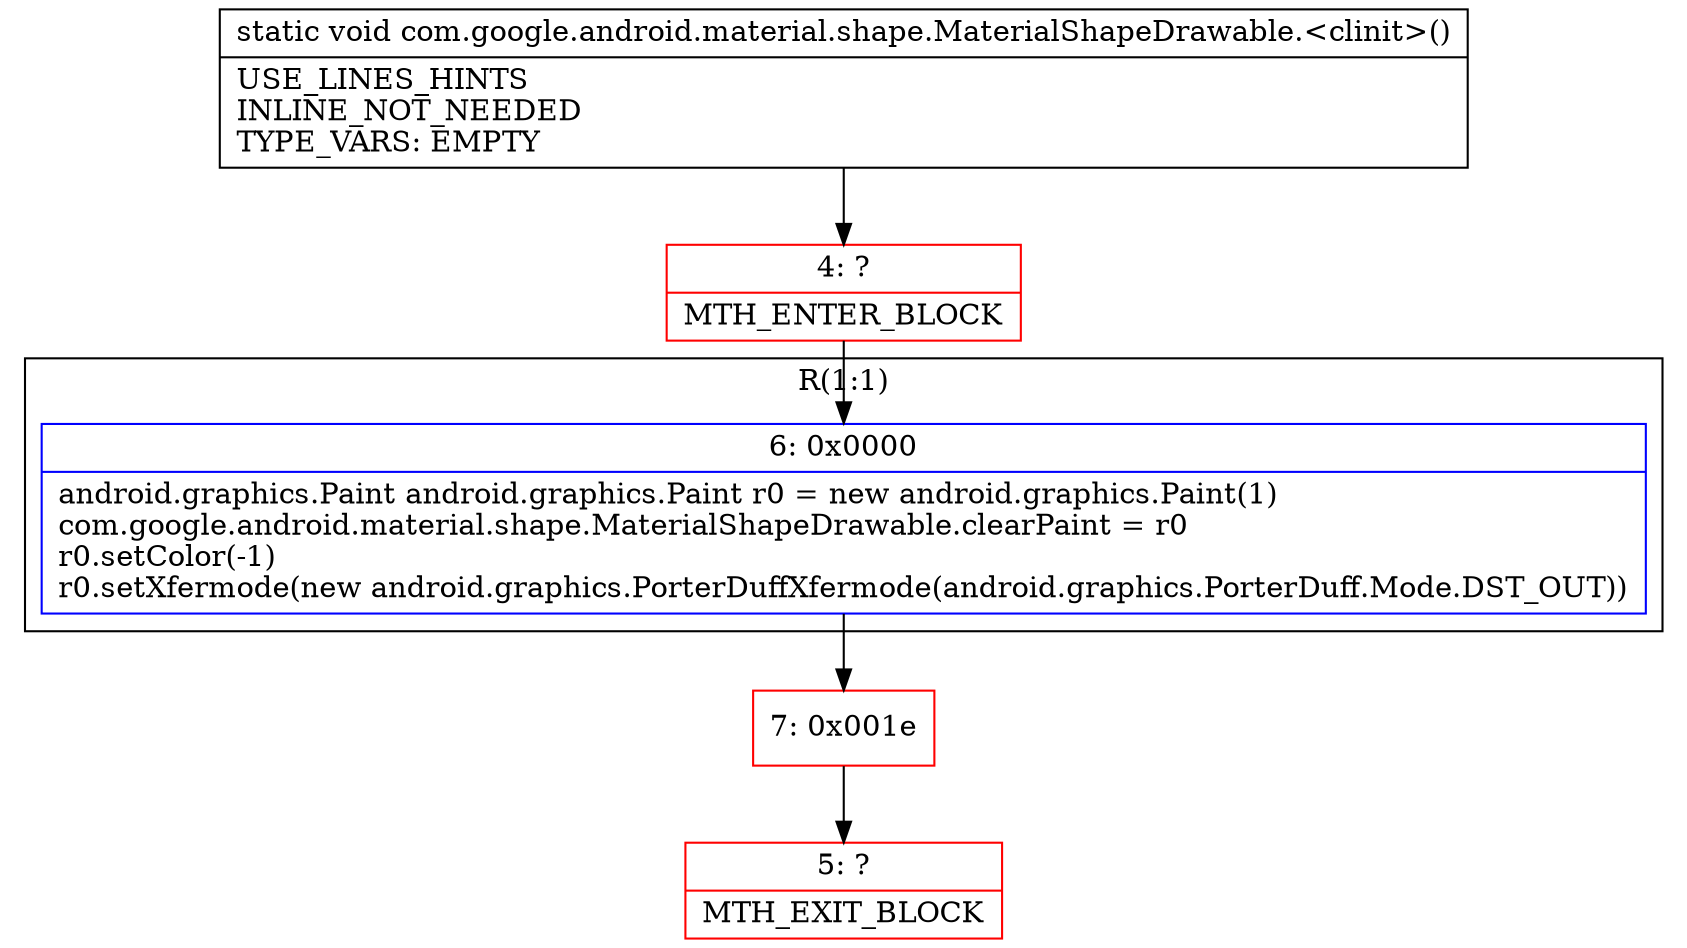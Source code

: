 digraph "CFG forcom.google.android.material.shape.MaterialShapeDrawable.\<clinit\>()V" {
subgraph cluster_Region_585028571 {
label = "R(1:1)";
node [shape=record,color=blue];
Node_6 [shape=record,label="{6\:\ 0x0000|android.graphics.Paint android.graphics.Paint r0 = new android.graphics.Paint(1)\lcom.google.android.material.shape.MaterialShapeDrawable.clearPaint = r0\lr0.setColor(\-1)\lr0.setXfermode(new android.graphics.PorterDuffXfermode(android.graphics.PorterDuff.Mode.DST_OUT))\l}"];
}
Node_4 [shape=record,color=red,label="{4\:\ ?|MTH_ENTER_BLOCK\l}"];
Node_7 [shape=record,color=red,label="{7\:\ 0x001e}"];
Node_5 [shape=record,color=red,label="{5\:\ ?|MTH_EXIT_BLOCK\l}"];
MethodNode[shape=record,label="{static void com.google.android.material.shape.MaterialShapeDrawable.\<clinit\>()  | USE_LINES_HINTS\lINLINE_NOT_NEEDED\lTYPE_VARS: EMPTY\l}"];
MethodNode -> Node_4;Node_6 -> Node_7;
Node_4 -> Node_6;
Node_7 -> Node_5;
}

